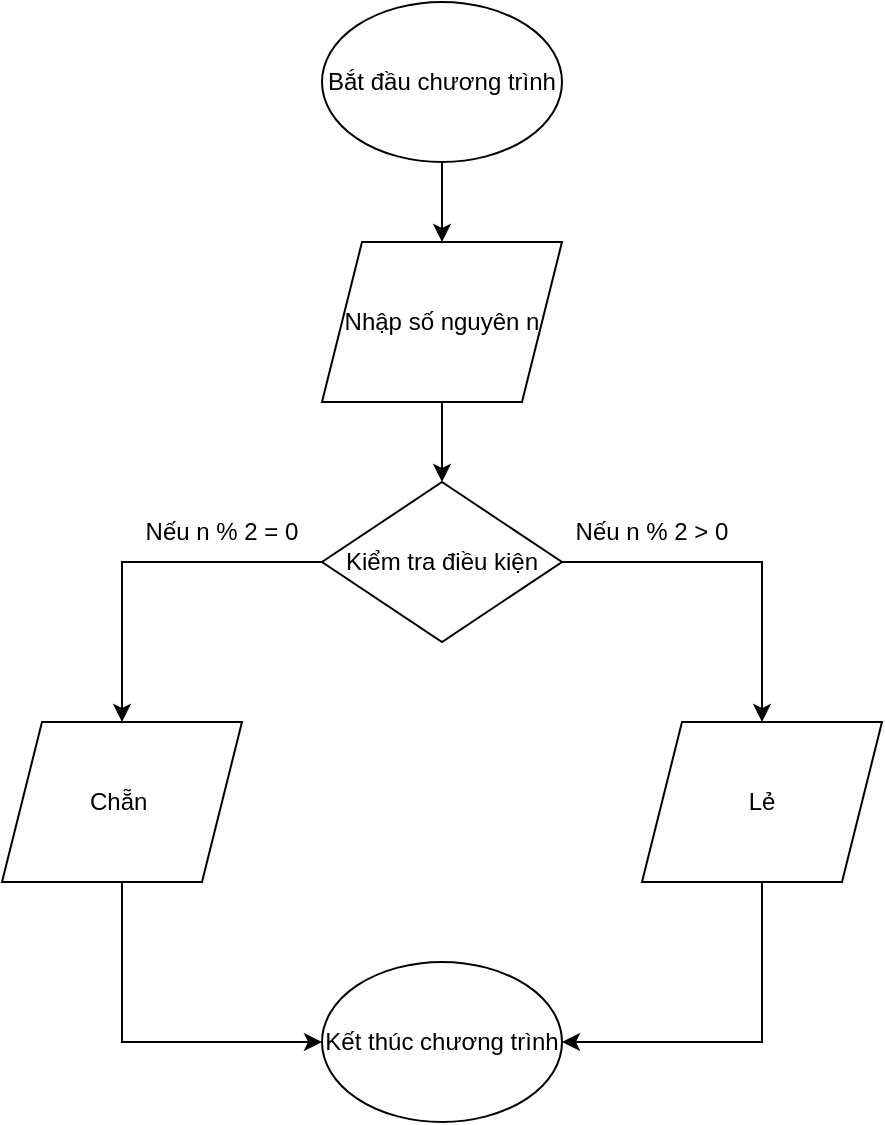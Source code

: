 <mxfile version="28.2.5">
  <diagram name="Page-1" id="W4fRzhZSfEkUmVzT5T8K">
    <mxGraphModel dx="772" dy="501" grid="1" gridSize="10" guides="1" tooltips="1" connect="1" arrows="1" fold="1" page="1" pageScale="1" pageWidth="850" pageHeight="1100" math="0" shadow="0">
      <root>
        <mxCell id="0" />
        <mxCell id="1" parent="0" />
        <mxCell id="3NHTY0y7HbhGkLKMpO7_-13" style="edgeStyle=orthogonalEdgeStyle;rounded=0;orthogonalLoop=1;jettySize=auto;html=1;exitX=0.5;exitY=1;exitDx=0;exitDy=0;entryX=0.5;entryY=0;entryDx=0;entryDy=0;" edge="1" parent="1" source="3NHTY0y7HbhGkLKMpO7_-1" target="3NHTY0y7HbhGkLKMpO7_-2">
          <mxGeometry relative="1" as="geometry" />
        </mxCell>
        <mxCell id="3NHTY0y7HbhGkLKMpO7_-1" value="Bắt đầu chương trình" style="ellipse;whiteSpace=wrap;html=1;" vertex="1" parent="1">
          <mxGeometry x="320" y="40" width="120" height="80" as="geometry" />
        </mxCell>
        <mxCell id="3NHTY0y7HbhGkLKMpO7_-14" style="edgeStyle=orthogonalEdgeStyle;rounded=0;orthogonalLoop=1;jettySize=auto;html=1;exitX=0.5;exitY=1;exitDx=0;exitDy=0;entryX=0.5;entryY=0;entryDx=0;entryDy=0;" edge="1" parent="1" source="3NHTY0y7HbhGkLKMpO7_-2" target="3NHTY0y7HbhGkLKMpO7_-3">
          <mxGeometry relative="1" as="geometry" />
        </mxCell>
        <mxCell id="3NHTY0y7HbhGkLKMpO7_-2" value="Nhập số nguyên n" style="shape=parallelogram;perimeter=parallelogramPerimeter;whiteSpace=wrap;html=1;fixedSize=1;" vertex="1" parent="1">
          <mxGeometry x="320" y="160" width="120" height="80" as="geometry" />
        </mxCell>
        <mxCell id="3NHTY0y7HbhGkLKMpO7_-6" style="edgeStyle=orthogonalEdgeStyle;rounded=0;orthogonalLoop=1;jettySize=auto;html=1;exitX=0;exitY=0.5;exitDx=0;exitDy=0;" edge="1" parent="1" source="3NHTY0y7HbhGkLKMpO7_-3" target="3NHTY0y7HbhGkLKMpO7_-4">
          <mxGeometry relative="1" as="geometry" />
        </mxCell>
        <mxCell id="3NHTY0y7HbhGkLKMpO7_-7" style="edgeStyle=orthogonalEdgeStyle;rounded=0;orthogonalLoop=1;jettySize=auto;html=1;exitX=1;exitY=0.5;exitDx=0;exitDy=0;" edge="1" parent="1" source="3NHTY0y7HbhGkLKMpO7_-3" target="3NHTY0y7HbhGkLKMpO7_-5">
          <mxGeometry relative="1" as="geometry" />
        </mxCell>
        <mxCell id="3NHTY0y7HbhGkLKMpO7_-3" value="Kiểm tra điều kiện" style="rhombus;whiteSpace=wrap;html=1;" vertex="1" parent="1">
          <mxGeometry x="320" y="280" width="120" height="80" as="geometry" />
        </mxCell>
        <mxCell id="3NHTY0y7HbhGkLKMpO7_-11" style="edgeStyle=orthogonalEdgeStyle;rounded=0;orthogonalLoop=1;jettySize=auto;html=1;exitX=0.5;exitY=1;exitDx=0;exitDy=0;entryX=0;entryY=0.5;entryDx=0;entryDy=0;" edge="1" parent="1" source="3NHTY0y7HbhGkLKMpO7_-4" target="3NHTY0y7HbhGkLKMpO7_-10">
          <mxGeometry relative="1" as="geometry" />
        </mxCell>
        <mxCell id="3NHTY0y7HbhGkLKMpO7_-4" value="Chẵn&amp;nbsp;" style="shape=parallelogram;perimeter=parallelogramPerimeter;whiteSpace=wrap;html=1;fixedSize=1;" vertex="1" parent="1">
          <mxGeometry x="160" y="400" width="120" height="80" as="geometry" />
        </mxCell>
        <mxCell id="3NHTY0y7HbhGkLKMpO7_-12" style="edgeStyle=orthogonalEdgeStyle;rounded=0;orthogonalLoop=1;jettySize=auto;html=1;exitX=0.5;exitY=1;exitDx=0;exitDy=0;entryX=1;entryY=0.5;entryDx=0;entryDy=0;" edge="1" parent="1" source="3NHTY0y7HbhGkLKMpO7_-5" target="3NHTY0y7HbhGkLKMpO7_-10">
          <mxGeometry relative="1" as="geometry" />
        </mxCell>
        <mxCell id="3NHTY0y7HbhGkLKMpO7_-5" value="Lẻ" style="shape=parallelogram;perimeter=parallelogramPerimeter;whiteSpace=wrap;html=1;fixedSize=1;" vertex="1" parent="1">
          <mxGeometry x="480" y="400" width="120" height="80" as="geometry" />
        </mxCell>
        <mxCell id="3NHTY0y7HbhGkLKMpO7_-8" value="Nếu n % 2 = 0" style="text;html=1;align=center;verticalAlign=middle;whiteSpace=wrap;rounded=0;" vertex="1" parent="1">
          <mxGeometry x="230" y="290" width="80" height="30" as="geometry" />
        </mxCell>
        <mxCell id="3NHTY0y7HbhGkLKMpO7_-9" value="Nếu n % 2 &amp;gt; 0" style="text;html=1;align=center;verticalAlign=middle;whiteSpace=wrap;rounded=0;" vertex="1" parent="1">
          <mxGeometry x="440" y="290" width="90" height="30" as="geometry" />
        </mxCell>
        <mxCell id="3NHTY0y7HbhGkLKMpO7_-10" value="Kết thúc chương trình" style="ellipse;whiteSpace=wrap;html=1;" vertex="1" parent="1">
          <mxGeometry x="320" y="520" width="120" height="80" as="geometry" />
        </mxCell>
      </root>
    </mxGraphModel>
  </diagram>
</mxfile>
